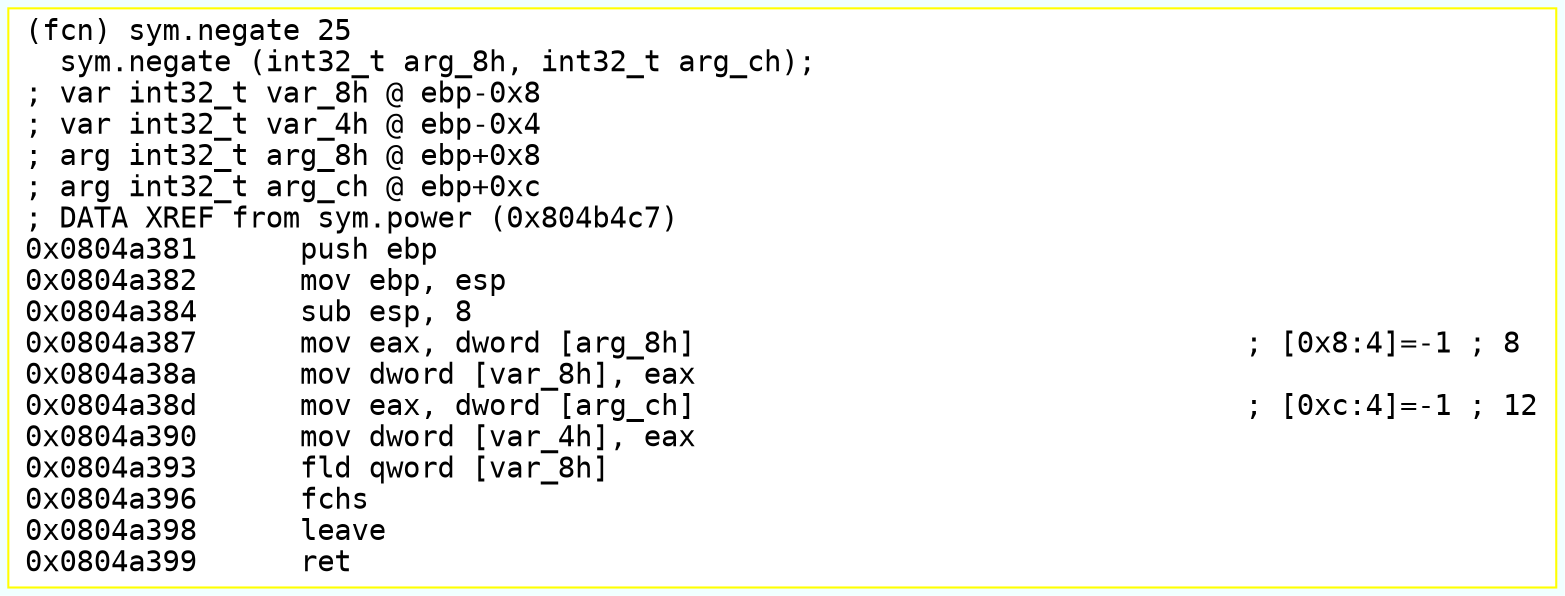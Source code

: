 digraph code {
	graph [bgcolor=azure fontsize=8 fontname="Courier" splines="ortho"];
	node [fillcolor=gray style=filled shape=box];
	edge [arrowhead="normal"];
	"0x0804a381" [URL="sym.negate/0x0804a381", fillcolor="white",color="yellow", fontname="Courier",label="(fcn) sym.negate 25\l  sym.negate (int32_t arg_8h, int32_t arg_ch);\l; var int32_t var_8h @ ebp-0x8\l; var int32_t var_4h @ ebp-0x4\l; arg int32_t arg_8h @ ebp+0x8\l; arg int32_t arg_ch @ ebp+0xc\l; DATA XREF from sym.power (0x804b4c7)\l0x0804a381      push ebp\l0x0804a382      mov ebp, esp\l0x0804a384      sub esp, 8\l0x0804a387      mov eax, dword [arg_8h]                                ; [0x8:4]=-1 ; 8\l0x0804a38a      mov dword [var_8h], eax\l0x0804a38d      mov eax, dword [arg_ch]                                ; [0xc:4]=-1 ; 12\l0x0804a390      mov dword [var_4h], eax\l0x0804a393      fld qword [var_8h]\l0x0804a396      fchs\l0x0804a398      leave\l0x0804a399      ret\l"]
}
